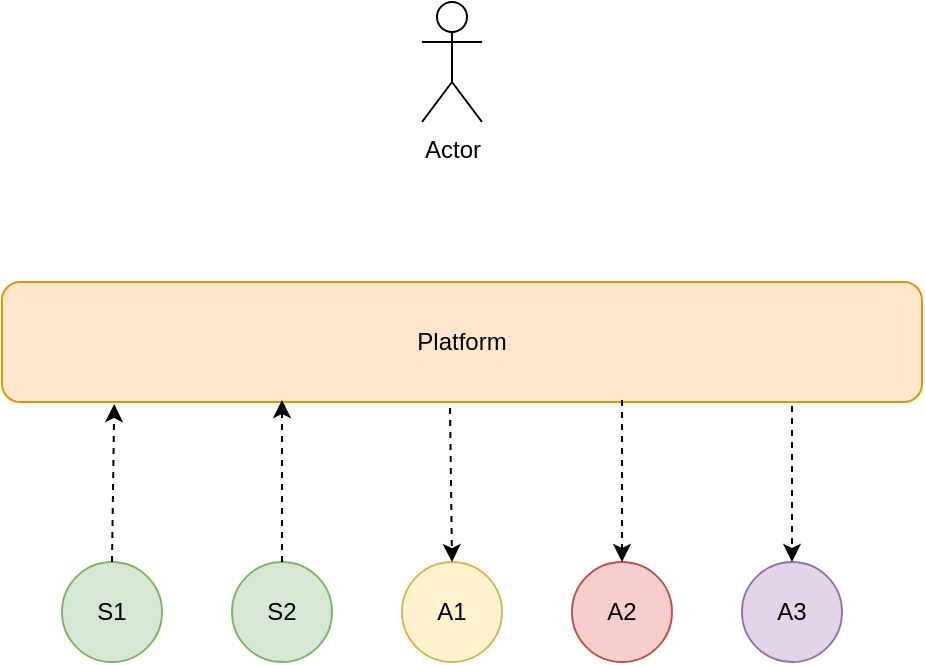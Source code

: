 <mxfile version="14.1.8" type="device"><diagram id="eCG_H5MHA-eWRnf6GvHv" name="Page-1"><mxGraphModel dx="1422" dy="832" grid="1" gridSize="10" guides="1" tooltips="1" connect="1" arrows="1" fold="1" page="1" pageScale="1" pageWidth="850" pageHeight="1100" math="0" shadow="0"><root><mxCell id="0"/><mxCell id="1" parent="0"/><mxCell id="o5e06V5FIOf2pmWsE5TQ-1" value="Platform" style="rounded=1;whiteSpace=wrap;html=1;fillColor=#ffe6cc;strokeColor=#d79b00;" parent="1" vertex="1"><mxGeometry x="200" y="240" width="460" height="60" as="geometry"/></mxCell><mxCell id="o5e06V5FIOf2pmWsE5TQ-2" value="Actor" style="shape=umlActor;verticalLabelPosition=bottom;verticalAlign=top;html=1;outlineConnect=0;" parent="1" vertex="1"><mxGeometry x="410" y="100" width="30" height="60" as="geometry"/></mxCell><mxCell id="o5e06V5FIOf2pmWsE5TQ-3" value="A1" style="ellipse;whiteSpace=wrap;html=1;aspect=fixed;fillColor=#fff2cc;strokeColor=#d6b656;" parent="1" vertex="1"><mxGeometry x="400" y="380" width="50" height="50" as="geometry"/></mxCell><mxCell id="o5e06V5FIOf2pmWsE5TQ-4" value="A2" style="ellipse;whiteSpace=wrap;html=1;aspect=fixed;fillColor=#f8cecc;strokeColor=#b85450;" parent="1" vertex="1"><mxGeometry x="485" y="380" width="50" height="50" as="geometry"/></mxCell><mxCell id="o5e06V5FIOf2pmWsE5TQ-5" value="S2" style="ellipse;whiteSpace=wrap;html=1;aspect=fixed;fillColor=#d5e8d4;strokeColor=#82b366;" parent="1" vertex="1"><mxGeometry x="315" y="380" width="50" height="50" as="geometry"/></mxCell><mxCell id="o5e06V5FIOf2pmWsE5TQ-6" value="S1" style="ellipse;whiteSpace=wrap;html=1;aspect=fixed;fillColor=#d5e8d4;strokeColor=#82b366;" parent="1" vertex="1"><mxGeometry x="230" y="380" width="50" height="50" as="geometry"/></mxCell><mxCell id="o5e06V5FIOf2pmWsE5TQ-7" value="A3" style="ellipse;whiteSpace=wrap;html=1;aspect=fixed;fillColor=#e1d5e7;strokeColor=#9673a6;" parent="1" vertex="1"><mxGeometry x="570" y="380" width="50" height="50" as="geometry"/></mxCell><mxCell id="o5e06V5FIOf2pmWsE5TQ-9" value="" style="endArrow=classic;html=1;exitX=0.5;exitY=0;exitDx=0;exitDy=0;entryX=0.122;entryY=1.017;entryDx=0;entryDy=0;entryPerimeter=0;dashed=1;" parent="1" source="o5e06V5FIOf2pmWsE5TQ-6" target="o5e06V5FIOf2pmWsE5TQ-1" edge="1"><mxGeometry width="50" height="50" relative="1" as="geometry"><mxPoint x="70" y="420" as="sourcePoint"/><mxPoint x="259" y="300" as="targetPoint"/></mxGeometry></mxCell><mxCell id="o5e06V5FIOf2pmWsE5TQ-11" value="" style="endArrow=classic;html=1;exitX=0.5;exitY=0;exitDx=0;exitDy=0;dashed=1;" parent="1" source="o5e06V5FIOf2pmWsE5TQ-5" edge="1"><mxGeometry width="50" height="50" relative="1" as="geometry"><mxPoint x="265" y="390" as="sourcePoint"/><mxPoint x="340" y="299" as="targetPoint"/></mxGeometry></mxCell><mxCell id="o5e06V5FIOf2pmWsE5TQ-12" value="" style="endArrow=classic;html=1;entryX=0.5;entryY=0;entryDx=0;entryDy=0;exitX=0.487;exitY=1.05;exitDx=0;exitDy=0;exitPerimeter=0;dashed=1;" parent="1" source="o5e06V5FIOf2pmWsE5TQ-1" target="o5e06V5FIOf2pmWsE5TQ-3" edge="1"><mxGeometry width="50" height="50" relative="1" as="geometry"><mxPoint x="420" y="300" as="sourcePoint"/><mxPoint x="200" y="530" as="targetPoint"/></mxGeometry></mxCell><mxCell id="o5e06V5FIOf2pmWsE5TQ-13" value="" style="endArrow=classic;html=1;entryX=0.5;entryY=0;entryDx=0;entryDy=0;dashed=1;" parent="1" target="o5e06V5FIOf2pmWsE5TQ-4" edge="1"><mxGeometry width="50" height="50" relative="1" as="geometry"><mxPoint x="510" y="299" as="sourcePoint"/><mxPoint x="435" y="390" as="targetPoint"/></mxGeometry></mxCell><mxCell id="o5e06V5FIOf2pmWsE5TQ-14" value="" style="endArrow=classic;html=1;entryX=0.5;entryY=0;entryDx=0;entryDy=0;dashed=1;" parent="1" target="o5e06V5FIOf2pmWsE5TQ-7" edge="1"><mxGeometry width="50" height="50" relative="1" as="geometry"><mxPoint x="595" y="302" as="sourcePoint"/><mxPoint x="520" y="390" as="targetPoint"/></mxGeometry></mxCell></root></mxGraphModel></diagram></mxfile>